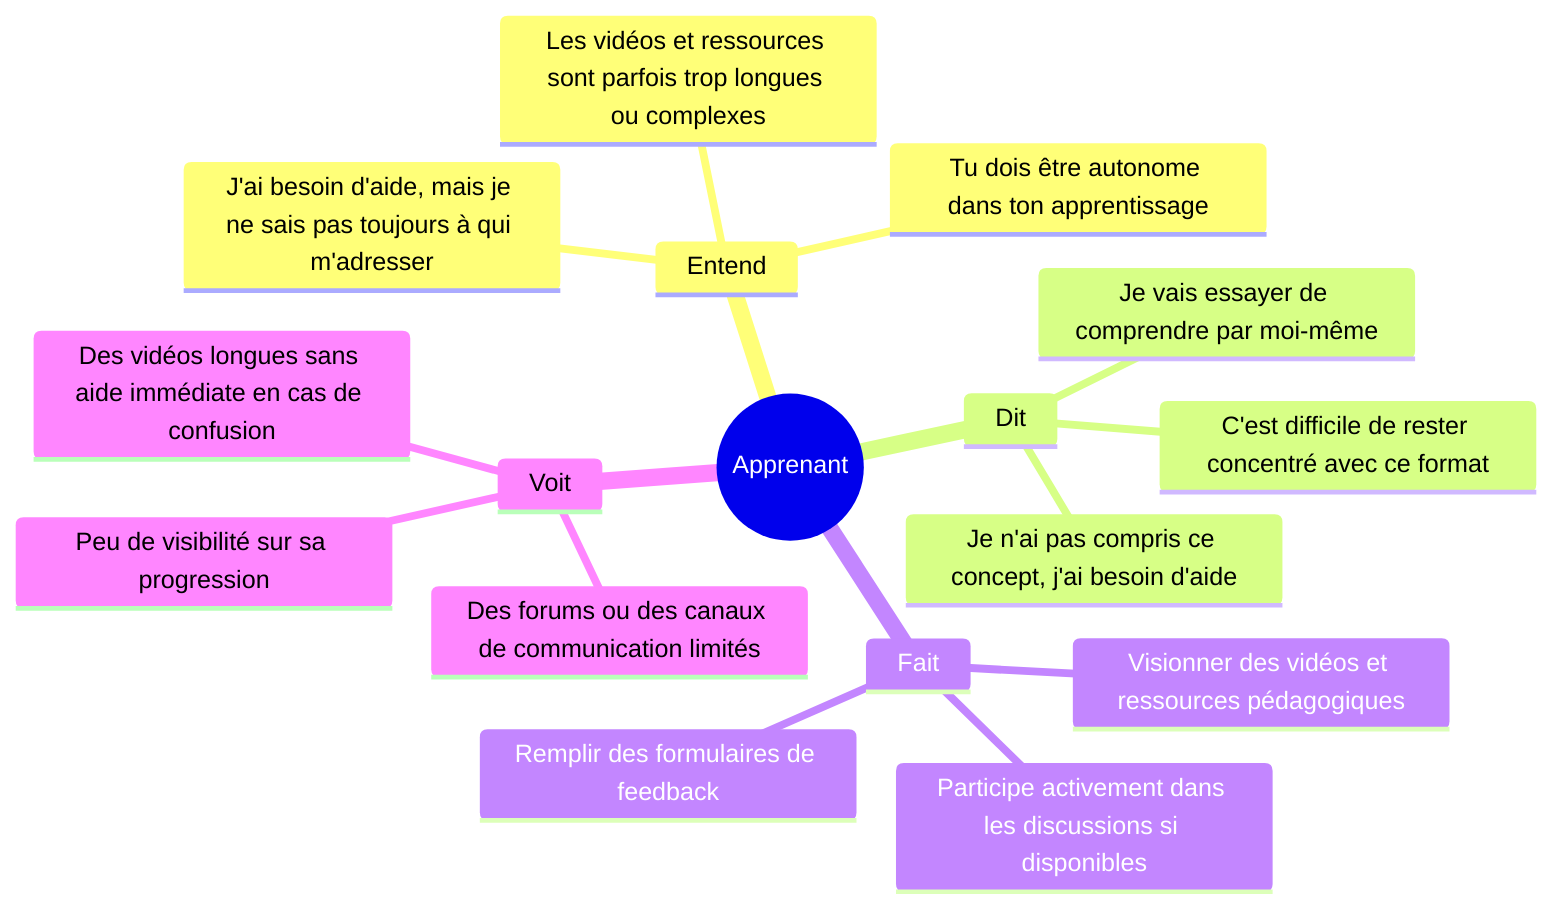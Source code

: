 mindmap
  root((Apprenant))
    Entend
      Tu dois être autonome dans ton apprentissage
      Les vidéos et ressources sont parfois trop longues ou complexes
      J'ai besoin d'aide, mais je ne sais pas toujours à qui m'adresser
    Dit
      Je n'ai pas compris ce concept, j'ai besoin d'aide
      Je vais essayer de comprendre par moi-même
      C'est difficile de rester concentré avec ce format
    Fait
      Remplir des formulaires de feedback
      Visionner des vidéos et ressources pédagogiques
      Participe activement dans les discussions si disponibles
    Voit
      Des vidéos longues sans aide immédiate en cas de confusion
      Peu de visibilité sur sa progression
      Des forums ou des canaux de communication limités